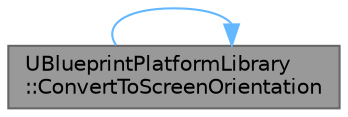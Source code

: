 digraph "UBlueprintPlatformLibrary::ConvertToScreenOrientation"
{
 // INTERACTIVE_SVG=YES
 // LATEX_PDF_SIZE
  bgcolor="transparent";
  edge [fontname=Helvetica,fontsize=10,labelfontname=Helvetica,labelfontsize=10];
  node [fontname=Helvetica,fontsize=10,shape=box,height=0.2,width=0.4];
  rankdir="LR";
  Node1 [id="Node000001",label="UBlueprintPlatformLibrary\l::ConvertToScreenOrientation",height=0.2,width=0.4,color="gray40", fillcolor="grey60", style="filled", fontcolor="black",tooltip="Returns the current orientation of the device: will be either Portrait, LandscapeLeft,..."];
  Node1 -> Node1 [id="edge1_Node000001_Node000001",color="steelblue1",style="solid",tooltip=" "];
}
